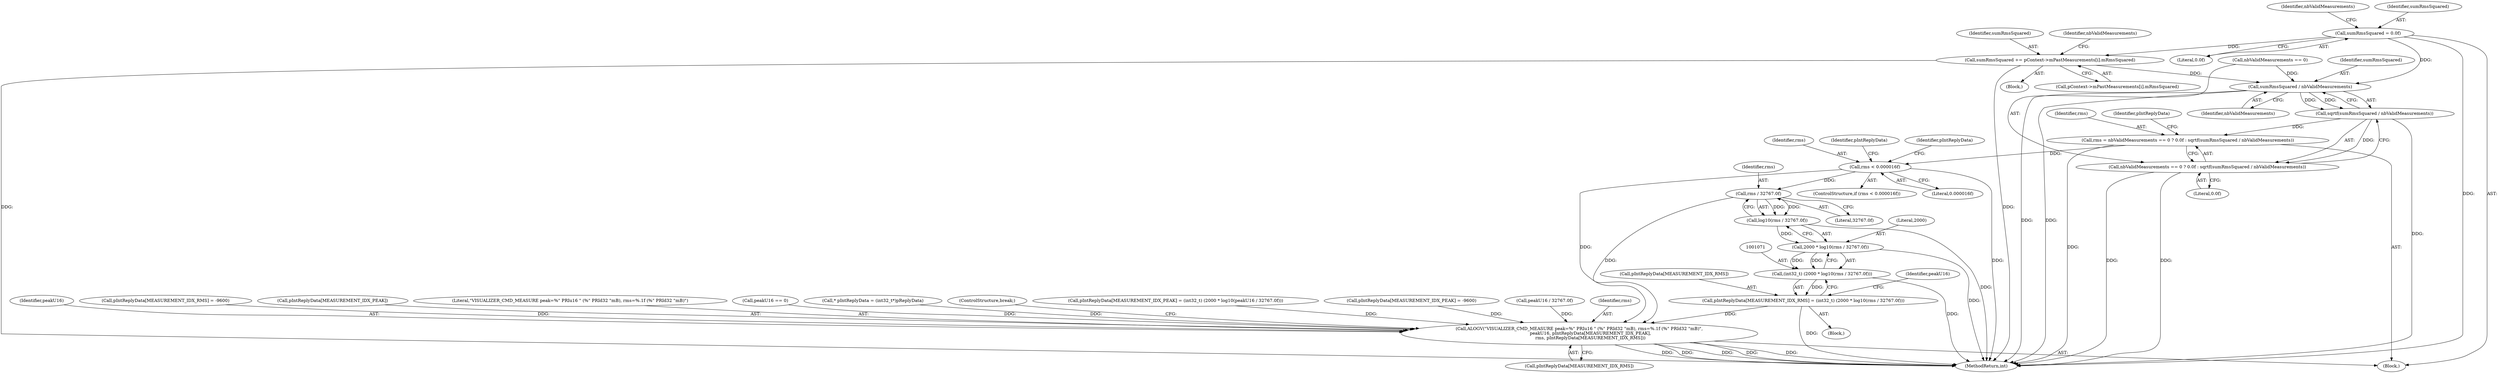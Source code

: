 digraph "0_Android_557bd7bfe6c4895faee09e46fc9b5304a956c8b7@array" {
"1001024" [label="(Call,sumRmsSquared += pContext->mPastMeasurements[i].mRmsSquared)"];
"1000915" [label="(Call,sumRmsSquared = 0.0f)"];
"1001044" [label="(Call,sumRmsSquared / nbValidMeasurements)"];
"1001043" [label="(Call,sqrtf(sumRmsSquared / nbValidMeasurements))"];
"1001036" [label="(Call,rms = nbValidMeasurements == 0 ? 0.0f : sqrtf(sumRmsSquared / nbValidMeasurements))"];
"1001054" [label="(Call,rms < 0.000016f)"];
"1001075" [label="(Call,rms / 32767.0f)"];
"1001074" [label="(Call,log10(rms / 32767.0f))"];
"1001072" [label="(Call,2000 * log10(rms / 32767.0f))"];
"1001070" [label="(Call,(int32_t) (2000 * log10(rms / 32767.0f)))"];
"1001066" [label="(Call,pIntReplyData[MEASUREMENT_IDX_RMS] = (int32_t) (2000 * log10(rms / 32767.0f)))"];
"1001103" [label="(Call,ALOGV(\"VISUALIZER_CMD_MEASURE peak=%\" PRIu16 \" (%\" PRId32 \"mB), rms=%.1f (%\" PRId32 \"mB)\",\n                peakU16, pIntReplyData[MEASUREMENT_IDX_PEAK],\n                rms, pIntReplyData[MEASUREMENT_IDX_RMS]))"];
"1001038" [label="(Call,nbValidMeasurements == 0 ? 0.0f : sqrtf(sumRmsSquared / nbValidMeasurements))"];
"1001105" [label="(Identifier,peakU16)"];
"1000877" [label="(Block,)"];
"1001025" [label="(Identifier,sumRmsSquared)"];
"1000915" [label="(Call,sumRmsSquared = 0.0f)"];
"1001072" [label="(Call,2000 * log10(rms / 32767.0f))"];
"1001036" [label="(Call,rms = nbValidMeasurements == 0 ? 0.0f : sqrtf(sumRmsSquared / nbValidMeasurements))"];
"1001045" [label="(Identifier,sumRmsSquared)"];
"1001055" [label="(Identifier,rms)"];
"1001058" [label="(Call,pIntReplyData[MEASUREMENT_IDX_RMS] = -9600)"];
"1001046" [label="(Identifier,nbValidMeasurements)"];
"1001034" [label="(Identifier,nbValidMeasurements)"];
"1001080" [label="(Identifier,peakU16)"];
"1001076" [label="(Identifier,rms)"];
"1001067" [label="(Call,pIntReplyData[MEASUREMENT_IDX_RMS])"];
"1001106" [label="(Call,pIntReplyData[MEASUREMENT_IDX_PEAK])"];
"1001054" [label="(Call,rms < 0.000016f)"];
"1000920" [label="(Identifier,nbValidMeasurements)"];
"1001077" [label="(Literal,32767.0f)"];
"1001104" [label="(Literal,\"VISUALIZER_CMD_MEASURE peak=%\" PRIu16 \" (%\" PRId32 \"mB), rms=%.1f (%\" PRId32 \"mB)\")"];
"1001079" [label="(Call,peakU16 == 0)"];
"1001074" [label="(Call,log10(rms / 32767.0f))"];
"1001070" [label="(Call,(int32_t) (2000 * log10(rms / 32767.0f)))"];
"1001110" [label="(Call,pIntReplyData[MEASUREMENT_IDX_RMS])"];
"1001065" [label="(Block,)"];
"1001003" [label="(Block,)"];
"1001066" [label="(Call,pIntReplyData[MEASUREMENT_IDX_RMS] = (int32_t) (2000 * log10(rms / 32767.0f)))"];
"1001073" [label="(Literal,2000)"];
"1001053" [label="(ControlStructure,if (rms < 0.000016f))"];
"1001048" [label="(Call,* pIntReplyData = (int32_t*)pReplyData)"];
"1001038" [label="(Call,nbValidMeasurements == 0 ? 0.0f : sqrtf(sumRmsSquared / nbValidMeasurements))"];
"1001068" [label="(Identifier,pIntReplyData)"];
"1001075" [label="(Call,rms / 32767.0f)"];
"1001044" [label="(Call,sumRmsSquared / nbValidMeasurements)"];
"1001042" [label="(Literal,0.0f)"];
"1001024" [label="(Call,sumRmsSquared += pContext->mPastMeasurements[i].mRmsSquared)"];
"1001113" [label="(ControlStructure,break;)"];
"1001043" [label="(Call,sqrtf(sumRmsSquared / nbValidMeasurements))"];
"1001037" [label="(Identifier,rms)"];
"1001039" [label="(Call,nbValidMeasurements == 0)"];
"1001091" [label="(Call,pIntReplyData[MEASUREMENT_IDX_PEAK] = (int32_t) (2000 * log10(peakU16 / 32767.0f)))"];
"1001083" [label="(Call,pIntReplyData[MEASUREMENT_IDX_PEAK] = -9600)"];
"1001060" [label="(Identifier,pIntReplyData)"];
"1000916" [label="(Identifier,sumRmsSquared)"];
"1001100" [label="(Call,peakU16 / 32767.0f)"];
"1000917" [label="(Literal,0.0f)"];
"1001120" [label="(MethodReturn,int)"];
"1001056" [label="(Literal,0.000016f)"];
"1001109" [label="(Identifier,rms)"];
"1001103" [label="(Call,ALOGV(\"VISUALIZER_CMD_MEASURE peak=%\" PRIu16 \" (%\" PRId32 \"mB), rms=%.1f (%\" PRId32 \"mB)\",\n                peakU16, pIntReplyData[MEASUREMENT_IDX_PEAK],\n                rms, pIntReplyData[MEASUREMENT_IDX_RMS]))"];
"1001049" [label="(Identifier,pIntReplyData)"];
"1001026" [label="(Call,pContext->mPastMeasurements[i].mRmsSquared)"];
"1001024" -> "1001003"  [label="AST: "];
"1001024" -> "1001026"  [label="CFG: "];
"1001025" -> "1001024"  [label="AST: "];
"1001026" -> "1001024"  [label="AST: "];
"1001034" -> "1001024"  [label="CFG: "];
"1001024" -> "1001120"  [label="DDG: "];
"1001024" -> "1001120"  [label="DDG: "];
"1000915" -> "1001024"  [label="DDG: "];
"1001024" -> "1001044"  [label="DDG: "];
"1000915" -> "1000877"  [label="AST: "];
"1000915" -> "1000917"  [label="CFG: "];
"1000916" -> "1000915"  [label="AST: "];
"1000917" -> "1000915"  [label="AST: "];
"1000920" -> "1000915"  [label="CFG: "];
"1000915" -> "1001120"  [label="DDG: "];
"1000915" -> "1001044"  [label="DDG: "];
"1001044" -> "1001043"  [label="AST: "];
"1001044" -> "1001046"  [label="CFG: "];
"1001045" -> "1001044"  [label="AST: "];
"1001046" -> "1001044"  [label="AST: "];
"1001043" -> "1001044"  [label="CFG: "];
"1001044" -> "1001120"  [label="DDG: "];
"1001044" -> "1001120"  [label="DDG: "];
"1001044" -> "1001043"  [label="DDG: "];
"1001044" -> "1001043"  [label="DDG: "];
"1001039" -> "1001044"  [label="DDG: "];
"1001043" -> "1001038"  [label="AST: "];
"1001038" -> "1001043"  [label="CFG: "];
"1001043" -> "1001120"  [label="DDG: "];
"1001043" -> "1001036"  [label="DDG: "];
"1001043" -> "1001038"  [label="DDG: "];
"1001036" -> "1000877"  [label="AST: "];
"1001036" -> "1001038"  [label="CFG: "];
"1001037" -> "1001036"  [label="AST: "];
"1001038" -> "1001036"  [label="AST: "];
"1001049" -> "1001036"  [label="CFG: "];
"1001036" -> "1001120"  [label="DDG: "];
"1001036" -> "1001054"  [label="DDG: "];
"1001054" -> "1001053"  [label="AST: "];
"1001054" -> "1001056"  [label="CFG: "];
"1001055" -> "1001054"  [label="AST: "];
"1001056" -> "1001054"  [label="AST: "];
"1001060" -> "1001054"  [label="CFG: "];
"1001068" -> "1001054"  [label="CFG: "];
"1001054" -> "1001120"  [label="DDG: "];
"1001054" -> "1001075"  [label="DDG: "];
"1001054" -> "1001103"  [label="DDG: "];
"1001075" -> "1001074"  [label="AST: "];
"1001075" -> "1001077"  [label="CFG: "];
"1001076" -> "1001075"  [label="AST: "];
"1001077" -> "1001075"  [label="AST: "];
"1001074" -> "1001075"  [label="CFG: "];
"1001075" -> "1001074"  [label="DDG: "];
"1001075" -> "1001074"  [label="DDG: "];
"1001075" -> "1001103"  [label="DDG: "];
"1001074" -> "1001072"  [label="AST: "];
"1001072" -> "1001074"  [label="CFG: "];
"1001074" -> "1001120"  [label="DDG: "];
"1001074" -> "1001072"  [label="DDG: "];
"1001072" -> "1001070"  [label="AST: "];
"1001073" -> "1001072"  [label="AST: "];
"1001070" -> "1001072"  [label="CFG: "];
"1001072" -> "1001120"  [label="DDG: "];
"1001072" -> "1001070"  [label="DDG: "];
"1001072" -> "1001070"  [label="DDG: "];
"1001070" -> "1001066"  [label="AST: "];
"1001071" -> "1001070"  [label="AST: "];
"1001066" -> "1001070"  [label="CFG: "];
"1001070" -> "1001120"  [label="DDG: "];
"1001070" -> "1001066"  [label="DDG: "];
"1001066" -> "1001065"  [label="AST: "];
"1001067" -> "1001066"  [label="AST: "];
"1001080" -> "1001066"  [label="CFG: "];
"1001066" -> "1001120"  [label="DDG: "];
"1001066" -> "1001103"  [label="DDG: "];
"1001103" -> "1000877"  [label="AST: "];
"1001103" -> "1001110"  [label="CFG: "];
"1001104" -> "1001103"  [label="AST: "];
"1001105" -> "1001103"  [label="AST: "];
"1001106" -> "1001103"  [label="AST: "];
"1001109" -> "1001103"  [label="AST: "];
"1001110" -> "1001103"  [label="AST: "];
"1001113" -> "1001103"  [label="CFG: "];
"1001103" -> "1001120"  [label="DDG: "];
"1001103" -> "1001120"  [label="DDG: "];
"1001103" -> "1001120"  [label="DDG: "];
"1001103" -> "1001120"  [label="DDG: "];
"1001103" -> "1001120"  [label="DDG: "];
"1001079" -> "1001103"  [label="DDG: "];
"1001100" -> "1001103"  [label="DDG: "];
"1001048" -> "1001103"  [label="DDG: "];
"1001083" -> "1001103"  [label="DDG: "];
"1001091" -> "1001103"  [label="DDG: "];
"1001058" -> "1001103"  [label="DDG: "];
"1001038" -> "1001042"  [label="CFG: "];
"1001039" -> "1001038"  [label="AST: "];
"1001042" -> "1001038"  [label="AST: "];
"1001038" -> "1001120"  [label="DDG: "];
"1001038" -> "1001120"  [label="DDG: "];
}
